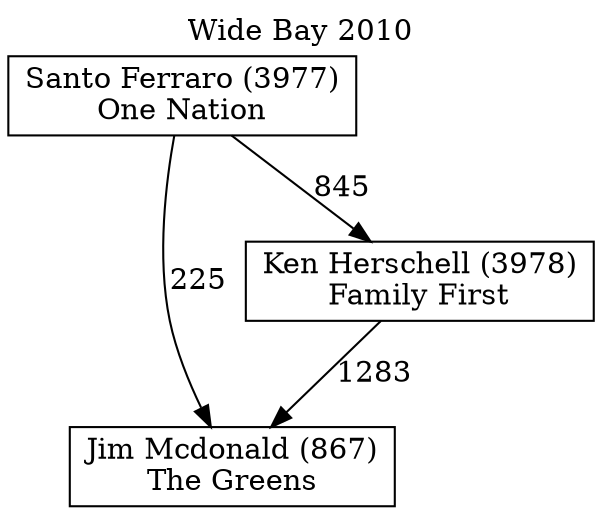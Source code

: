 // House preference flow
digraph "Jim Mcdonald (867)_Wide Bay_2010" {
	graph [label="Wide Bay 2010" labelloc=t mclimit=10]
	node [shape=box]
	"Jim Mcdonald (867)" [label="Jim Mcdonald (867)
The Greens"]
	"Ken Herschell (3978)" [label="Ken Herschell (3978)
Family First"]
	"Santo Ferraro (3977)" [label="Santo Ferraro (3977)
One Nation"]
	"Ken Herschell (3978)" -> "Jim Mcdonald (867)" [label=1283]
	"Santo Ferraro (3977)" -> "Jim Mcdonald (867)" [label=225]
	"Santo Ferraro (3977)" -> "Ken Herschell (3978)" [label=845]
}
